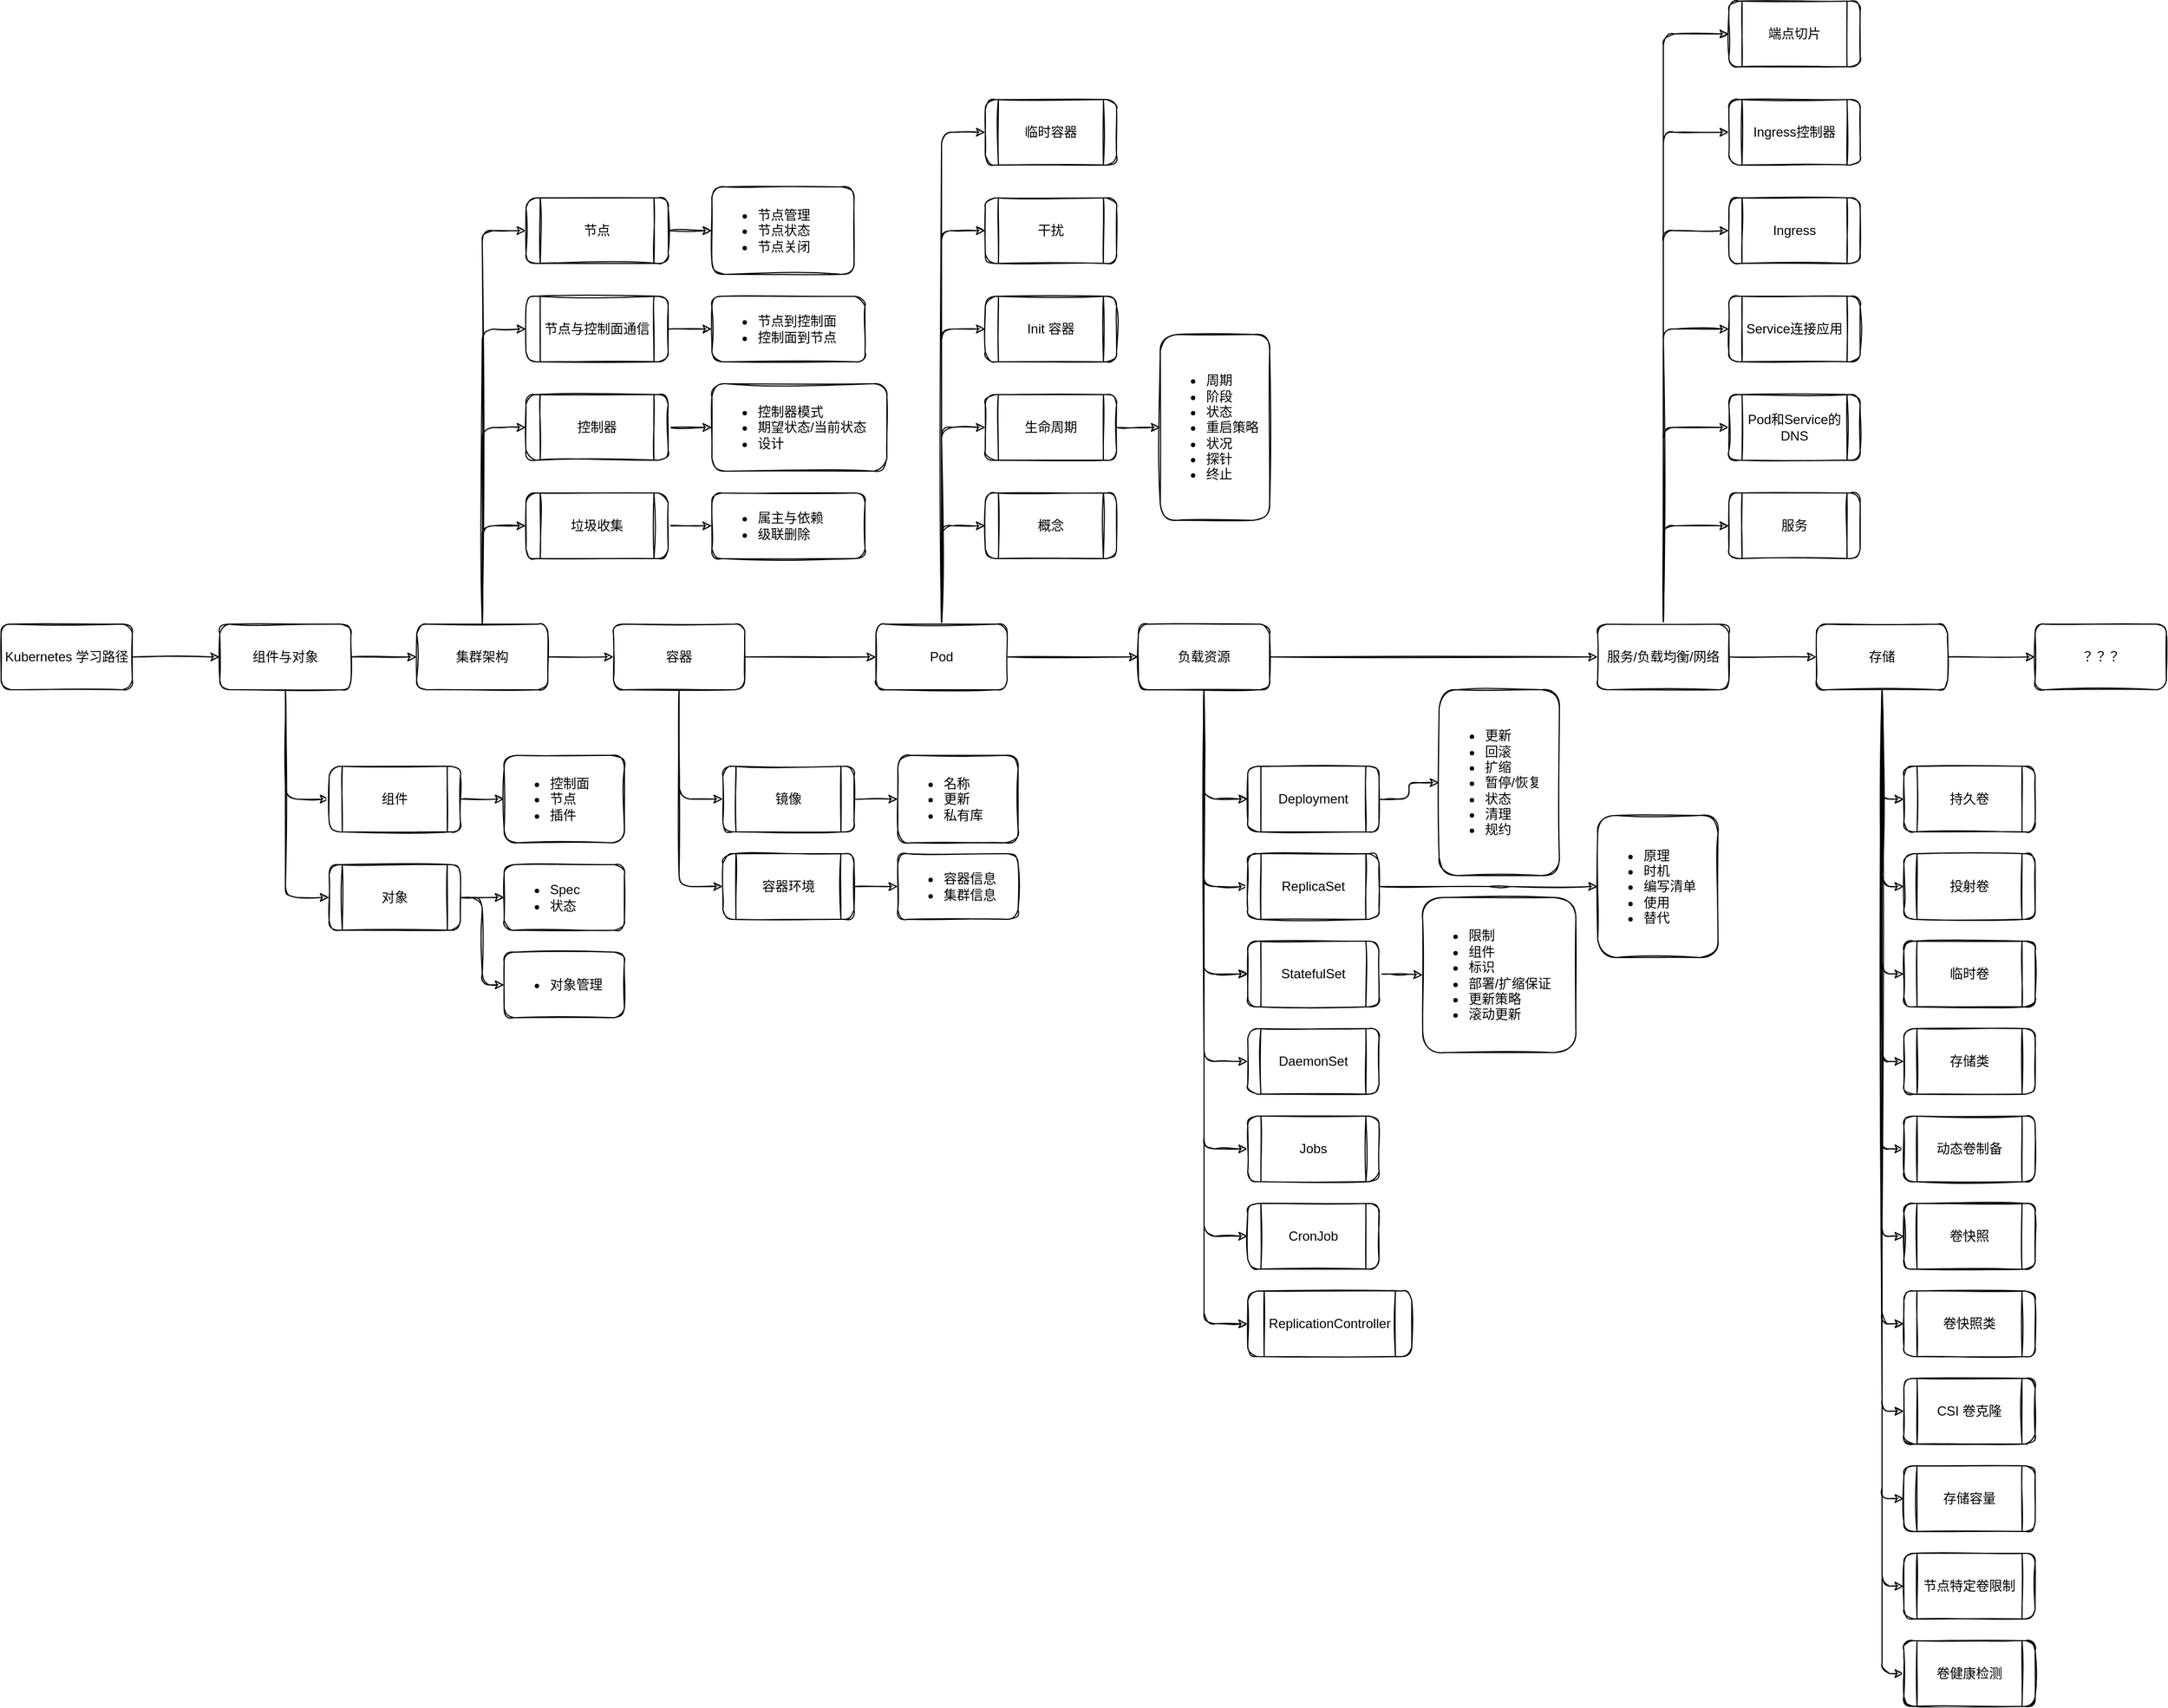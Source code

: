 <mxfile>
    <diagram id="tqF3wzndgXf5_t41VFMr" name="Page-1">
        <mxGraphModel dx="2748" dy="2760" grid="1" gridSize="10" guides="1" tooltips="1" connect="1" arrows="1" fold="1" page="1" pageScale="1" pageWidth="850" pageHeight="1100" math="0" shadow="0">
            <root>
                <mxCell id="0"/>
                <mxCell id="1" parent="0"/>
                <mxCell id="7" value="" style="edgeStyle=none;html=1;sketch=1;" parent="1" source="4" target="6" edge="1">
                    <mxGeometry relative="1" as="geometry"/>
                </mxCell>
                <mxCell id="4" value="Kubernetes 学习路径" style="rounded=1;whiteSpace=wrap;html=1;sketch=1;" parent="1" vertex="1">
                    <mxGeometry x="20" y="520" width="120" height="60" as="geometry"/>
                </mxCell>
                <mxCell id="9" value="" style="edgeStyle=none;html=1;sketch=1;" parent="1" source="6" target="8" edge="1">
                    <mxGeometry relative="1" as="geometry"/>
                </mxCell>
                <mxCell id="13" value="" style="edgeStyle=orthogonalEdgeStyle;html=1;entryX=0;entryY=0.5;entryDx=0;entryDy=0;sketch=1;" parent="1" source="6" target="12" edge="1">
                    <mxGeometry relative="1" as="geometry"/>
                </mxCell>
                <mxCell id="6" value="组件与对象" style="whiteSpace=wrap;html=1;rounded=1;sketch=1;" parent="1" vertex="1">
                    <mxGeometry x="220" y="520" width="120" height="60" as="geometry"/>
                </mxCell>
                <mxCell id="17" value="" style="edgeStyle=orthogonalEdgeStyle;html=1;sketch=1;" parent="1" source="8" target="16" edge="1">
                    <mxGeometry relative="1" as="geometry"/>
                </mxCell>
                <mxCell id="39" style="edgeStyle=orthogonalEdgeStyle;sketch=1;html=1;entryX=0;entryY=0.5;entryDx=0;entryDy=0;" parent="1" source="8" target="36" edge="1">
                    <mxGeometry relative="1" as="geometry"/>
                </mxCell>
                <mxCell id="43" style="edgeStyle=orthogonalEdgeStyle;sketch=1;html=1;entryX=0;entryY=0.5;entryDx=0;entryDy=0;" parent="1" source="8" target="41" edge="1">
                    <mxGeometry relative="1" as="geometry"/>
                </mxCell>
                <mxCell id="8" value="集群架构" style="whiteSpace=wrap;html=1;rounded=1;sketch=1;" parent="1" vertex="1">
                    <mxGeometry x="400" y="520" width="120" height="60" as="geometry"/>
                </mxCell>
                <mxCell id="12" value="组件" style="shape=process;whiteSpace=wrap;html=1;backgroundOutline=1;rounded=1;sketch=1;" parent="1" vertex="1">
                    <mxGeometry x="320" y="650" width="120" height="60" as="geometry"/>
                </mxCell>
                <mxCell id="14" value="" style="edgeStyle=orthogonalEdgeStyle;html=1;entryX=0;entryY=0.5;entryDx=0;entryDy=0;exitX=0.5;exitY=1;exitDx=0;exitDy=0;sketch=1;" parent="1" source="6" target="15" edge="1">
                    <mxGeometry relative="1" as="geometry">
                        <mxPoint x="290" y="590" as="sourcePoint"/>
                        <Array as="points">
                            <mxPoint x="280" y="770"/>
                        </Array>
                    </mxGeometry>
                </mxCell>
                <mxCell id="21" style="edgeStyle=orthogonalEdgeStyle;html=1;sketch=1;" parent="1" source="15" target="20" edge="1">
                    <mxGeometry relative="1" as="geometry"/>
                </mxCell>
                <mxCell id="15" value="对象" style="shape=process;whiteSpace=wrap;html=1;backgroundOutline=1;rounded=1;sketch=1;" parent="1" vertex="1">
                    <mxGeometry x="320" y="740" width="120" height="60" as="geometry"/>
                </mxCell>
                <mxCell id="46" value="" style="edgeStyle=orthogonalEdgeStyle;sketch=1;html=1;entryX=0;entryY=0.5;entryDx=0;entryDy=0;" parent="1" source="16" target="45" edge="1">
                    <mxGeometry relative="1" as="geometry">
                        <Array as="points">
                            <mxPoint x="640" y="680"/>
                        </Array>
                    </mxGeometry>
                </mxCell>
                <mxCell id="52" value="" style="edgeStyle=orthogonalEdgeStyle;sketch=1;html=1;" parent="1" source="16" target="51" edge="1">
                    <mxGeometry relative="1" as="geometry"/>
                </mxCell>
                <mxCell id="16" value="容器" style="whiteSpace=wrap;html=1;rounded=1;sketch=1;" parent="1" vertex="1">
                    <mxGeometry x="580" y="520" width="120" height="60" as="geometry"/>
                </mxCell>
                <mxCell id="20" value="&lt;ul&gt;&lt;li&gt;Spec&lt;/li&gt;&lt;li&gt;状态&lt;/li&gt;&lt;/ul&gt;" style="text;strokeColor=default;fillColor=none;html=1;whiteSpace=wrap;verticalAlign=middle;overflow=hidden;rounded=1;sketch=1;" parent="1" vertex="1">
                    <mxGeometry x="480" y="740" width="110" height="60" as="geometry"/>
                </mxCell>
                <mxCell id="22" style="edgeStyle=orthogonalEdgeStyle;html=1;exitX=1;exitY=0.5;exitDx=0;exitDy=0;sketch=1;entryX=0;entryY=0.5;entryDx=0;entryDy=0;" parent="1" source="15" target="23" edge="1">
                    <mxGeometry relative="1" as="geometry">
                        <mxPoint x="440" y="870" as="sourcePoint"/>
                        <Array as="points">
                            <mxPoint x="460" y="770"/>
                            <mxPoint x="460" y="850"/>
                        </Array>
                    </mxGeometry>
                </mxCell>
                <mxCell id="23" value="&lt;ul&gt;&lt;li&gt;对象管理&lt;/li&gt;&lt;/ul&gt;" style="text;strokeColor=default;fillColor=none;html=1;whiteSpace=wrap;verticalAlign=middle;overflow=hidden;rounded=1;sketch=1;" parent="1" vertex="1">
                    <mxGeometry x="480" y="820" width="110" height="60" as="geometry"/>
                </mxCell>
                <mxCell id="24" style="edgeStyle=orthogonalEdgeStyle;html=1;sketch=1;exitX=1;exitY=0.5;exitDx=0;exitDy=0;" parent="1" source="12" target="25" edge="1">
                    <mxGeometry relative="1" as="geometry">
                        <mxPoint x="460" y="700" as="sourcePoint"/>
                    </mxGeometry>
                </mxCell>
                <mxCell id="25" value="&lt;ul&gt;&lt;li&gt;控制面&lt;/li&gt;&lt;li&gt;节点&lt;/li&gt;&lt;li&gt;插件&lt;/li&gt;&lt;/ul&gt;" style="text;strokeColor=default;fillColor=none;html=1;whiteSpace=wrap;verticalAlign=middle;overflow=hidden;rounded=1;sketch=1;" parent="1" vertex="1">
                    <mxGeometry x="480" y="640" width="110" height="80" as="geometry"/>
                </mxCell>
                <mxCell id="26" value="" style="edgeStyle=orthogonalEdgeStyle;html=1;entryX=0;entryY=0.5;entryDx=0;entryDy=0;sketch=1;" parent="1" source="8" target="27" edge="1">
                    <mxGeometry relative="1" as="geometry">
                        <mxPoint x="480.0" y="150" as="sourcePoint"/>
                    </mxGeometry>
                </mxCell>
                <mxCell id="27" value="节点" style="shape=process;whiteSpace=wrap;html=1;backgroundOutline=1;rounded=1;sketch=1;" parent="1" vertex="1">
                    <mxGeometry x="500" y="130" width="130" height="60" as="geometry"/>
                </mxCell>
                <mxCell id="28" value="" style="edgeStyle=orthogonalEdgeStyle;html=1;entryX=0;entryY=0.5;entryDx=0;entryDy=0;exitX=0.5;exitY=0;exitDx=0;exitDy=0;sketch=1;" parent="1" source="8" target="30" edge="1">
                    <mxGeometry relative="1" as="geometry">
                        <mxPoint x="480" y="150" as="sourcePoint"/>
                        <Array as="points">
                            <mxPoint x="460" y="340"/>
                        </Array>
                    </mxGeometry>
                </mxCell>
                <mxCell id="29" style="edgeStyle=orthogonalEdgeStyle;html=1;sketch=1;" parent="1" source="30" target="31" edge="1">
                    <mxGeometry relative="1" as="geometry"/>
                </mxCell>
                <mxCell id="30" value="控制器" style="shape=process;whiteSpace=wrap;html=1;backgroundOutline=1;rounded=1;sketch=1;" parent="1" vertex="1">
                    <mxGeometry x="500" y="310" width="130" height="60" as="geometry"/>
                </mxCell>
                <mxCell id="31" value="&lt;ul&gt;&lt;li&gt;控制器模式&lt;/li&gt;&lt;li&gt;期望状态/当前状态&lt;/li&gt;&lt;li&gt;设计&lt;/li&gt;&lt;/ul&gt;" style="text;strokeColor=default;fillColor=none;html=1;whiteSpace=wrap;verticalAlign=middle;overflow=hidden;rounded=1;sketch=1;" parent="1" vertex="1">
                    <mxGeometry x="670" y="300" width="160" height="80" as="geometry"/>
                </mxCell>
                <mxCell id="34" style="edgeStyle=orthogonalEdgeStyle;html=1;sketch=1;exitX=1;exitY=0.5;exitDx=0;exitDy=0;" parent="1" source="27" target="35" edge="1">
                    <mxGeometry relative="1" as="geometry">
                        <mxPoint x="660" y="180" as="sourcePoint"/>
                    </mxGeometry>
                </mxCell>
                <mxCell id="35" value="&lt;ul&gt;&lt;li&gt;节点管理&lt;/li&gt;&lt;li&gt;节点状态&lt;/li&gt;&lt;li&gt;节点关闭&lt;/li&gt;&lt;/ul&gt;" style="text;strokeColor=default;fillColor=none;html=1;whiteSpace=wrap;verticalAlign=middle;overflow=hidden;rounded=1;sketch=1;" parent="1" vertex="1">
                    <mxGeometry x="670" y="120" width="130" height="80" as="geometry"/>
                </mxCell>
                <mxCell id="36" value="节点与控制面通信" style="shape=process;whiteSpace=wrap;html=1;backgroundOutline=1;rounded=1;sketch=1;" parent="1" vertex="1">
                    <mxGeometry x="500" y="220" width="130" height="60" as="geometry"/>
                </mxCell>
                <mxCell id="37" style="edgeStyle=orthogonalEdgeStyle;html=1;sketch=1;exitX=1;exitY=0.5;exitDx=0;exitDy=0;" parent="1" source="36" target="38" edge="1">
                    <mxGeometry relative="1" as="geometry">
                        <mxPoint x="660" y="270" as="sourcePoint"/>
                    </mxGeometry>
                </mxCell>
                <mxCell id="38" value="&lt;ul&gt;&lt;li&gt;节点到控制面&lt;/li&gt;&lt;li&gt;控制面到节点&lt;/li&gt;&lt;/ul&gt;" style="text;strokeColor=default;fillColor=none;html=1;whiteSpace=wrap;verticalAlign=middle;overflow=hidden;rounded=1;sketch=1;" parent="1" vertex="1">
                    <mxGeometry x="670" y="220" width="140" height="60" as="geometry"/>
                </mxCell>
                <mxCell id="40" style="edgeStyle=orthogonalEdgeStyle;html=1;sketch=1;" parent="1" source="41" target="42" edge="1">
                    <mxGeometry relative="1" as="geometry"/>
                </mxCell>
                <mxCell id="41" value="垃圾收集" style="shape=process;whiteSpace=wrap;html=1;backgroundOutline=1;rounded=1;sketch=1;" parent="1" vertex="1">
                    <mxGeometry x="500" y="400" width="130" height="60" as="geometry"/>
                </mxCell>
                <mxCell id="42" value="&lt;ul&gt;&lt;li&gt;属主与依赖&lt;/li&gt;&lt;li&gt;级联删除&lt;/li&gt;&lt;/ul&gt;" style="text;strokeColor=default;fillColor=none;html=1;whiteSpace=wrap;verticalAlign=middle;overflow=hidden;rounded=1;sketch=1;" parent="1" vertex="1">
                    <mxGeometry x="670" y="400" width="140" height="60" as="geometry"/>
                </mxCell>
                <mxCell id="45" value="镜像" style="shape=process;whiteSpace=wrap;html=1;backgroundOutline=1;rounded=1;sketch=1;" parent="1" vertex="1">
                    <mxGeometry x="680" y="650" width="120" height="60" as="geometry"/>
                </mxCell>
                <mxCell id="47" value="" style="edgeStyle=orthogonalEdgeStyle;sketch=1;html=1;entryX=0;entryY=0.5;entryDx=0;entryDy=0;exitX=0.5;exitY=1;exitDx=0;exitDy=0;" parent="1" source="16" target="48" edge="1">
                    <mxGeometry relative="1" as="geometry">
                        <mxPoint x="680" y="660" as="sourcePoint"/>
                        <Array as="points">
                            <mxPoint x="640" y="760"/>
                        </Array>
                    </mxGeometry>
                </mxCell>
                <mxCell id="48" value="容器环境" style="shape=process;whiteSpace=wrap;html=1;backgroundOutline=1;rounded=1;sketch=1;" parent="1" vertex="1">
                    <mxGeometry x="680" y="730" width="120" height="60" as="geometry"/>
                </mxCell>
                <mxCell id="54" value="" style="edgeStyle=orthogonalEdgeStyle;sketch=1;html=1;" parent="1" source="51" target="53" edge="1">
                    <mxGeometry relative="1" as="geometry"/>
                </mxCell>
                <mxCell id="60" value="" style="edgeStyle=orthogonalEdgeStyle;sketch=1;html=1;entryX=0;entryY=0.5;entryDx=0;entryDy=0;" parent="1" source="51" target="59" edge="1">
                    <mxGeometry relative="1" as="geometry"/>
                </mxCell>
                <mxCell id="62" style="edgeStyle=orthogonalEdgeStyle;sketch=1;html=1;exitX=0.5;exitY=0;exitDx=0;exitDy=0;entryX=0;entryY=0.5;entryDx=0;entryDy=0;" parent="1" source="51" target="61" edge="1">
                    <mxGeometry relative="1" as="geometry"/>
                </mxCell>
                <mxCell id="66" style="edgeStyle=orthogonalEdgeStyle;sketch=1;html=1;exitX=0.5;exitY=0;exitDx=0;exitDy=0;entryX=0;entryY=0.5;entryDx=0;entryDy=0;" parent="1" source="51" target="63" edge="1">
                    <mxGeometry relative="1" as="geometry"/>
                </mxCell>
                <mxCell id="67" style="edgeStyle=orthogonalEdgeStyle;sketch=1;html=1;entryX=0;entryY=0.5;entryDx=0;entryDy=0;" parent="1" source="51" target="64" edge="1">
                    <mxGeometry relative="1" as="geometry"/>
                </mxCell>
                <mxCell id="68" style="edgeStyle=orthogonalEdgeStyle;sketch=1;html=1;entryX=0;entryY=0.5;entryDx=0;entryDy=0;" parent="1" source="51" target="65" edge="1">
                    <mxGeometry relative="1" as="geometry"/>
                </mxCell>
                <mxCell id="51" value="Pod" style="whiteSpace=wrap;html=1;rounded=1;sketch=1;" parent="1" vertex="1">
                    <mxGeometry x="820" y="520" width="120" height="60" as="geometry"/>
                </mxCell>
                <mxCell id="72" value="" style="edgeStyle=orthogonalEdgeStyle;sketch=1;html=1;entryX=0;entryY=0.5;entryDx=0;entryDy=0;" parent="1" source="53" target="71" edge="1">
                    <mxGeometry relative="1" as="geometry"/>
                </mxCell>
                <mxCell id="79" style="edgeStyle=orthogonalEdgeStyle;sketch=1;html=1;entryX=0;entryY=0.5;entryDx=0;entryDy=0;" parent="1" source="53" target="73" edge="1">
                    <mxGeometry relative="1" as="geometry"/>
                </mxCell>
                <mxCell id="80" style="edgeStyle=orthogonalEdgeStyle;sketch=1;html=1;entryX=0;entryY=0.5;entryDx=0;entryDy=0;" parent="1" source="53" target="74" edge="1">
                    <mxGeometry relative="1" as="geometry"/>
                </mxCell>
                <mxCell id="81" style="edgeStyle=orthogonalEdgeStyle;sketch=1;html=1;entryX=0;entryY=0.5;entryDx=0;entryDy=0;" parent="1" source="53" target="75" edge="1">
                    <mxGeometry relative="1" as="geometry"/>
                </mxCell>
                <mxCell id="82" style="edgeStyle=orthogonalEdgeStyle;sketch=1;html=1;entryX=0;entryY=0.5;entryDx=0;entryDy=0;" parent="1" source="53" target="76" edge="1">
                    <mxGeometry relative="1" as="geometry"/>
                </mxCell>
                <mxCell id="83" style="edgeStyle=orthogonalEdgeStyle;sketch=1;html=1;entryX=0;entryY=0.5;entryDx=0;entryDy=0;" parent="1" source="53" target="77" edge="1">
                    <mxGeometry relative="1" as="geometry"/>
                </mxCell>
                <mxCell id="84" style="edgeStyle=orthogonalEdgeStyle;sketch=1;html=1;entryX=0;entryY=0.5;entryDx=0;entryDy=0;" parent="1" source="53" target="78" edge="1">
                    <mxGeometry relative="1" as="geometry"/>
                </mxCell>
                <mxCell id="86" value="" style="edgeStyle=orthogonalEdgeStyle;sketch=1;html=1;" parent="1" source="53" target="85" edge="1">
                    <mxGeometry relative="1" as="geometry"/>
                </mxCell>
                <mxCell id="53" value="负载资源" style="whiteSpace=wrap;html=1;rounded=1;sketch=1;" parent="1" vertex="1">
                    <mxGeometry x="1060" y="520" width="120" height="60" as="geometry"/>
                </mxCell>
                <mxCell id="55" style="edgeStyle=orthogonalEdgeStyle;html=1;sketch=1;exitX=1;exitY=0.5;exitDx=0;exitDy=0;" parent="1" source="45" target="56" edge="1">
                    <mxGeometry relative="1" as="geometry">
                        <mxPoint x="810" y="700" as="sourcePoint"/>
                    </mxGeometry>
                </mxCell>
                <mxCell id="56" value="&lt;ul&gt;&lt;li&gt;名称&lt;/li&gt;&lt;li&gt;更新&lt;/li&gt;&lt;li&gt;私有库&lt;/li&gt;&lt;/ul&gt;" style="text;strokeColor=default;fillColor=none;html=1;whiteSpace=wrap;verticalAlign=middle;overflow=hidden;rounded=1;sketch=1;" parent="1" vertex="1">
                    <mxGeometry x="840" y="640" width="110" height="80" as="geometry"/>
                </mxCell>
                <mxCell id="57" style="edgeStyle=orthogonalEdgeStyle;html=1;sketch=1;exitX=1;exitY=0.5;exitDx=0;exitDy=0;" parent="1" source="48" target="58" edge="1">
                    <mxGeometry relative="1" as="geometry">
                        <mxPoint x="810" y="780" as="sourcePoint"/>
                    </mxGeometry>
                </mxCell>
                <mxCell id="58" value="&lt;ul&gt;&lt;li&gt;容器信息&lt;/li&gt;&lt;li&gt;集群信息&lt;/li&gt;&lt;/ul&gt;" style="text;strokeColor=default;fillColor=none;html=1;whiteSpace=wrap;verticalAlign=middle;overflow=hidden;rounded=1;sketch=1;" parent="1" vertex="1">
                    <mxGeometry x="840" y="730" width="110" height="60" as="geometry"/>
                </mxCell>
                <mxCell id="59" value="概念" style="shape=process;whiteSpace=wrap;html=1;backgroundOutline=1;rounded=1;sketch=1;" parent="1" vertex="1">
                    <mxGeometry x="920" y="400" width="120" height="60" as="geometry"/>
                </mxCell>
                <mxCell id="70" style="edgeStyle=orthogonalEdgeStyle;sketch=1;html=1;entryX=0;entryY=0.5;entryDx=0;entryDy=0;" parent="1" source="61" target="69" edge="1">
                    <mxGeometry relative="1" as="geometry"/>
                </mxCell>
                <mxCell id="61" value="生命周期" style="shape=process;whiteSpace=wrap;html=1;backgroundOutline=1;rounded=1;sketch=1;" parent="1" vertex="1">
                    <mxGeometry x="920" y="310" width="120" height="60" as="geometry"/>
                </mxCell>
                <mxCell id="63" value="Init 容器" style="shape=process;whiteSpace=wrap;html=1;backgroundOutline=1;rounded=1;sketch=1;" parent="1" vertex="1">
                    <mxGeometry x="920" y="220" width="120" height="60" as="geometry"/>
                </mxCell>
                <mxCell id="64" value="干扰" style="shape=process;whiteSpace=wrap;html=1;backgroundOutline=1;rounded=1;sketch=1;" parent="1" vertex="1">
                    <mxGeometry x="920" y="130" width="120" height="60" as="geometry"/>
                </mxCell>
                <mxCell id="65" value="临时容器" style="shape=process;whiteSpace=wrap;html=1;backgroundOutline=1;rounded=1;sketch=1;" parent="1" vertex="1">
                    <mxGeometry x="920" y="40" width="120" height="60" as="geometry"/>
                </mxCell>
                <mxCell id="69" value="&lt;ul&gt;&lt;li&gt;周期&lt;/li&gt;&lt;li&gt;阶段&lt;/li&gt;&lt;li&gt;状态&lt;/li&gt;&lt;li&gt;重启策略&lt;/li&gt;&lt;li&gt;状况&lt;/li&gt;&lt;li&gt;探针&lt;/li&gt;&lt;li&gt;终止&lt;/li&gt;&lt;/ul&gt;" style="text;strokeColor=default;fillColor=none;html=1;whiteSpace=wrap;verticalAlign=middle;overflow=hidden;rounded=1;sketch=1;" parent="1" vertex="1">
                    <mxGeometry x="1080" y="255" width="100" height="170" as="geometry"/>
                </mxCell>
                <mxCell id="88" style="edgeStyle=orthogonalEdgeStyle;sketch=1;html=1;entryX=0;entryY=0.5;entryDx=0;entryDy=0;" parent="1" source="71" target="87" edge="1">
                    <mxGeometry relative="1" as="geometry">
                        <mxPoint x="1350" y="680.087" as="targetPoint"/>
                    </mxGeometry>
                </mxCell>
                <mxCell id="71" value="Deployment" style="shape=process;whiteSpace=wrap;html=1;backgroundOutline=1;rounded=1;sketch=1;" parent="1" vertex="1">
                    <mxGeometry x="1160" y="650" width="120" height="60" as="geometry"/>
                </mxCell>
                <mxCell id="90" style="edgeStyle=orthogonalEdgeStyle;sketch=1;html=1;exitX=1;exitY=0.5;exitDx=0;exitDy=0;entryX=0;entryY=0.5;entryDx=0;entryDy=0;" parent="1" source="73" target="89" edge="1">
                    <mxGeometry relative="1" as="geometry">
                        <Array as="points">
                            <mxPoint x="1390" y="760"/>
                            <mxPoint x="1390" y="760"/>
                        </Array>
                    </mxGeometry>
                </mxCell>
                <mxCell id="73" value="ReplicaSet" style="shape=process;whiteSpace=wrap;html=1;backgroundOutline=1;rounded=1;sketch=1;" parent="1" vertex="1">
                    <mxGeometry x="1160" y="730" width="120" height="60" as="geometry"/>
                </mxCell>
                <mxCell id="92" style="edgeStyle=orthogonalEdgeStyle;sketch=1;html=1;entryX=0;entryY=0.5;entryDx=0;entryDy=0;" parent="1" source="74" target="91" edge="1">
                    <mxGeometry relative="1" as="geometry"/>
                </mxCell>
                <mxCell id="74" value="StatefulSet" style="shape=process;whiteSpace=wrap;html=1;backgroundOutline=1;rounded=1;sketch=1;" parent="1" vertex="1">
                    <mxGeometry x="1160" y="810" width="120" height="60" as="geometry"/>
                </mxCell>
                <mxCell id="75" value="DaemonSet" style="shape=process;whiteSpace=wrap;html=1;backgroundOutline=1;rounded=1;sketch=1;" parent="1" vertex="1">
                    <mxGeometry x="1160" y="890" width="120" height="60" as="geometry"/>
                </mxCell>
                <mxCell id="76" value="Jobs" style="shape=process;whiteSpace=wrap;html=1;backgroundOutline=1;rounded=1;sketch=1;" parent="1" vertex="1">
                    <mxGeometry x="1160" y="970" width="120" height="60" as="geometry"/>
                </mxCell>
                <mxCell id="77" value="CronJob" style="shape=process;whiteSpace=wrap;html=1;backgroundOutline=1;rounded=1;sketch=1;" parent="1" vertex="1">
                    <mxGeometry x="1160" y="1050" width="120" height="60" as="geometry"/>
                </mxCell>
                <mxCell id="78" value="ReplicationController" style="shape=process;whiteSpace=wrap;html=1;backgroundOutline=1;rounded=1;sketch=1;" parent="1" vertex="1">
                    <mxGeometry x="1160" y="1130" width="150" height="60" as="geometry"/>
                </mxCell>
                <mxCell id="94" value="" style="edgeStyle=none;html=1;sketch=1;" edge="1" parent="1" source="85" target="93">
                    <mxGeometry relative="1" as="geometry"/>
                </mxCell>
                <mxCell id="128" value="" style="edgeStyle=orthogonalEdgeStyle;sketch=1;html=1;entryX=0;entryY=0.5;entryDx=0;entryDy=0;" edge="1" parent="1" source="85" target="127">
                    <mxGeometry relative="1" as="geometry"/>
                </mxCell>
                <mxCell id="134" style="edgeStyle=orthogonalEdgeStyle;sketch=1;html=1;entryX=0;entryY=0.5;entryDx=0;entryDy=0;" edge="1" parent="1" source="85" target="129">
                    <mxGeometry relative="1" as="geometry"/>
                </mxCell>
                <mxCell id="135" style="edgeStyle=orthogonalEdgeStyle;sketch=1;html=1;entryX=0;entryY=0.5;entryDx=0;entryDy=0;" edge="1" parent="1" source="85" target="130">
                    <mxGeometry relative="1" as="geometry"/>
                </mxCell>
                <mxCell id="136" style="edgeStyle=orthogonalEdgeStyle;sketch=1;html=1;entryX=0;entryY=0.5;entryDx=0;entryDy=0;" edge="1" parent="1" source="85" target="131">
                    <mxGeometry relative="1" as="geometry"/>
                </mxCell>
                <mxCell id="137" style="edgeStyle=orthogonalEdgeStyle;sketch=1;html=1;entryX=0;entryY=0.5;entryDx=0;entryDy=0;" edge="1" parent="1" source="85" target="132">
                    <mxGeometry relative="1" as="geometry"/>
                </mxCell>
                <mxCell id="138" style="edgeStyle=orthogonalEdgeStyle;sketch=1;html=1;entryX=0;entryY=0.5;entryDx=0;entryDy=0;" edge="1" parent="1" source="85" target="133">
                    <mxGeometry relative="1" as="geometry"/>
                </mxCell>
                <mxCell id="85" value="服务/负载均衡/网络" style="whiteSpace=wrap;html=1;rounded=1;sketch=1;" parent="1" vertex="1">
                    <mxGeometry x="1480" y="520" width="120" height="60" as="geometry"/>
                </mxCell>
                <mxCell id="87" value="&lt;ul&gt;&lt;li&gt;更新&lt;/li&gt;&lt;li&gt;回滚&lt;/li&gt;&lt;li&gt;扩缩&lt;/li&gt;&lt;li&gt;暂停/恢复&lt;/li&gt;&lt;li&gt;状态&lt;/li&gt;&lt;li&gt;清理&lt;/li&gt;&lt;li&gt;规约&lt;/li&gt;&lt;/ul&gt;" style="text;strokeColor=default;fillColor=none;html=1;whiteSpace=wrap;verticalAlign=middle;overflow=hidden;rounded=1;sketch=1;" parent="1" vertex="1">
                    <mxGeometry x="1335" y="580" width="110" height="170" as="geometry"/>
                </mxCell>
                <mxCell id="89" value="&lt;ul&gt;&lt;li&gt;原理&lt;/li&gt;&lt;li&gt;时机&lt;/li&gt;&lt;li&gt;编写清单&lt;/li&gt;&lt;li&gt;使用&lt;/li&gt;&lt;li&gt;替代&lt;/li&gt;&lt;/ul&gt;" style="text;strokeColor=default;fillColor=none;html=1;whiteSpace=wrap;verticalAlign=middle;overflow=hidden;rounded=1;sketch=1;" parent="1" vertex="1">
                    <mxGeometry x="1480" y="695" width="110" height="130" as="geometry"/>
                </mxCell>
                <mxCell id="91" value="&lt;ul&gt;&lt;li&gt;限制&lt;/li&gt;&lt;li&gt;组件&lt;/li&gt;&lt;li&gt;标识&lt;/li&gt;&lt;li&gt;部署/扩缩保证&lt;br&gt;&lt;/li&gt;&lt;li&gt;更新策略&lt;/li&gt;&lt;li&gt;滚动更新&lt;/li&gt;&lt;/ul&gt;" style="text;strokeColor=default;fillColor=none;html=1;whiteSpace=wrap;verticalAlign=middle;overflow=hidden;rounded=1;sketch=1;" parent="1" vertex="1">
                    <mxGeometry x="1320" y="770" width="140" height="141.88" as="geometry"/>
                </mxCell>
                <mxCell id="96" value="" style="edgeStyle=none;html=1;sketch=1;" edge="1" parent="1" source="93" target="95">
                    <mxGeometry relative="1" as="geometry"/>
                </mxCell>
                <mxCell id="100" value="" style="edgeStyle=orthogonalEdgeStyle;html=1;entryX=0;entryY=0.5;entryDx=0;entryDy=0;sketch=1;" edge="1" parent="1" source="93" target="99">
                    <mxGeometry relative="1" as="geometry"/>
                </mxCell>
                <mxCell id="101" style="edgeStyle=orthogonalEdgeStyle;sketch=1;html=1;entryX=0;entryY=0.5;entryDx=0;entryDy=0;" edge="1" parent="1" source="93" target="102">
                    <mxGeometry relative="1" as="geometry">
                        <mxPoint x="1740" y="800" as="targetPoint"/>
                    </mxGeometry>
                </mxCell>
                <mxCell id="120" style="edgeStyle=orthogonalEdgeStyle;sketch=1;html=1;entryX=0;entryY=0.5;entryDx=0;entryDy=0;" edge="1" parent="1" source="93" target="113">
                    <mxGeometry relative="1" as="geometry"/>
                </mxCell>
                <mxCell id="121" style="edgeStyle=orthogonalEdgeStyle;sketch=1;html=1;entryX=0;entryY=0.5;entryDx=0;entryDy=0;" edge="1" parent="1" source="93" target="115">
                    <mxGeometry relative="1" as="geometry"/>
                </mxCell>
                <mxCell id="122" style="edgeStyle=orthogonalEdgeStyle;sketch=1;html=1;entryX=0;entryY=0.5;entryDx=0;entryDy=0;" edge="1" parent="1" source="93" target="116">
                    <mxGeometry relative="1" as="geometry"/>
                </mxCell>
                <mxCell id="125" style="edgeStyle=orthogonalEdgeStyle;sketch=1;html=1;entryX=0;entryY=0.5;entryDx=0;entryDy=0;" edge="1" parent="1" source="93" target="117">
                    <mxGeometry relative="1" as="geometry"/>
                </mxCell>
                <mxCell id="126" style="edgeStyle=orthogonalEdgeStyle;sketch=1;html=1;entryX=0;entryY=0.5;entryDx=0;entryDy=0;" edge="1" parent="1" source="93" target="119">
                    <mxGeometry relative="1" as="geometry"/>
                </mxCell>
                <mxCell id="93" value="存储" style="whiteSpace=wrap;html=1;rounded=1;sketch=1;" vertex="1" parent="1">
                    <mxGeometry x="1680" y="520" width="120" height="60" as="geometry"/>
                </mxCell>
                <mxCell id="95" value="？？？" style="whiteSpace=wrap;html=1;rounded=1;sketch=1;" vertex="1" parent="1">
                    <mxGeometry x="1880" y="520" width="120" height="60" as="geometry"/>
                </mxCell>
                <mxCell id="99" value="持久卷" style="shape=process;whiteSpace=wrap;html=1;backgroundOutline=1;rounded=1;sketch=1;" vertex="1" parent="1">
                    <mxGeometry x="1760" y="650" width="120" height="60" as="geometry"/>
                </mxCell>
                <mxCell id="102" value="投射卷" style="shape=process;whiteSpace=wrap;html=1;backgroundOutline=1;rounded=1;sketch=1;" vertex="1" parent="1">
                    <mxGeometry x="1760" y="730" width="120" height="60" as="geometry"/>
                </mxCell>
                <mxCell id="103" style="edgeStyle=orthogonalEdgeStyle;sketch=1;html=1;entryX=0;entryY=0.5;entryDx=0;entryDy=0;exitX=0.5;exitY=1;exitDx=0;exitDy=0;" edge="1" parent="1" target="104" source="93">
                    <mxGeometry relative="1" as="geometry">
                        <mxPoint x="1740" y="880" as="targetPoint"/>
                        <mxPoint x="1740" y="660" as="sourcePoint"/>
                        <Array as="points">
                            <mxPoint x="1740" y="840"/>
                        </Array>
                    </mxGeometry>
                </mxCell>
                <mxCell id="104" value="持久卷" style="shape=process;whiteSpace=wrap;html=1;backgroundOutline=1;rounded=1;sketch=1;" vertex="1" parent="1">
                    <mxGeometry x="1760" y="810" width="120" height="60" as="geometry"/>
                </mxCell>
                <mxCell id="105" value="临时卷" style="shape=process;whiteSpace=wrap;html=1;backgroundOutline=1;rounded=1;sketch=1;" vertex="1" parent="1">
                    <mxGeometry x="1760" y="810" width="120" height="60" as="geometry"/>
                </mxCell>
                <mxCell id="106" value="" style="edgeStyle=orthogonalEdgeStyle;html=1;entryX=0;entryY=0.5;entryDx=0;entryDy=0;sketch=1;exitX=0.5;exitY=1;exitDx=0;exitDy=0;" edge="1" parent="1" target="108" source="93">
                    <mxGeometry relative="1" as="geometry">
                        <mxPoint x="1740" y="820" as="sourcePoint"/>
                        <Array as="points">
                            <mxPoint x="1740" y="920"/>
                        </Array>
                    </mxGeometry>
                </mxCell>
                <mxCell id="107" style="edgeStyle=orthogonalEdgeStyle;sketch=1;html=1;entryX=0;entryY=0.5;entryDx=0;entryDy=0;" edge="1" parent="1" target="109" source="93">
                    <mxGeometry relative="1" as="geometry">
                        <mxPoint x="1740" y="1040" as="targetPoint"/>
                        <mxPoint x="1740" y="820" as="sourcePoint"/>
                        <Array as="points">
                            <mxPoint x="1740" y="1000"/>
                        </Array>
                    </mxGeometry>
                </mxCell>
                <mxCell id="108" value="存储类" style="shape=process;whiteSpace=wrap;html=1;backgroundOutline=1;rounded=1;sketch=1;" vertex="1" parent="1">
                    <mxGeometry x="1760" y="890" width="120" height="60" as="geometry"/>
                </mxCell>
                <mxCell id="109" value="动态卷制备" style="shape=process;whiteSpace=wrap;html=1;backgroundOutline=1;rounded=1;sketch=1;" vertex="1" parent="1">
                    <mxGeometry x="1760" y="970" width="120" height="60" as="geometry"/>
                </mxCell>
                <mxCell id="110" style="edgeStyle=orthogonalEdgeStyle;sketch=1;html=1;entryX=0;entryY=0.5;entryDx=0;entryDy=0;" edge="1" parent="1" target="111">
                    <mxGeometry relative="1" as="geometry">
                        <mxPoint x="1740" y="1120" as="targetPoint"/>
                        <mxPoint x="1740" y="580" as="sourcePoint"/>
                        <Array as="points">
                            <mxPoint x="1740" y="1080"/>
                        </Array>
                    </mxGeometry>
                </mxCell>
                <mxCell id="111" value="持久卷" style="shape=process;whiteSpace=wrap;html=1;backgroundOutline=1;rounded=1;sketch=1;" vertex="1" parent="1">
                    <mxGeometry x="1760" y="1050" width="120" height="60" as="geometry"/>
                </mxCell>
                <mxCell id="112" value="卷快照" style="shape=process;whiteSpace=wrap;html=1;backgroundOutline=1;rounded=1;sketch=1;" vertex="1" parent="1">
                    <mxGeometry x="1760" y="1050" width="120" height="60" as="geometry"/>
                </mxCell>
                <mxCell id="113" value="卷快照类" style="shape=process;whiteSpace=wrap;html=1;backgroundOutline=1;rounded=1;sketch=1;" vertex="1" parent="1">
                    <mxGeometry x="1760" y="1130" width="120" height="60" as="geometry"/>
                </mxCell>
                <mxCell id="114" value="持久卷" style="shape=process;whiteSpace=wrap;html=1;backgroundOutline=1;rounded=1;sketch=1;" vertex="1" parent="1">
                    <mxGeometry x="1760" y="1210" width="120" height="60" as="geometry"/>
                </mxCell>
                <mxCell id="115" value="CSI 卷克隆" style="shape=process;whiteSpace=wrap;html=1;backgroundOutline=1;rounded=1;sketch=1;" vertex="1" parent="1">
                    <mxGeometry x="1760" y="1210" width="120" height="60" as="geometry"/>
                </mxCell>
                <mxCell id="116" value="存储容量" style="shape=process;whiteSpace=wrap;html=1;backgroundOutline=1;rounded=1;sketch=1;" vertex="1" parent="1">
                    <mxGeometry x="1760" y="1290" width="120" height="60" as="geometry"/>
                </mxCell>
                <mxCell id="117" value="节点特定卷限制" style="shape=process;whiteSpace=wrap;html=1;backgroundOutline=1;rounded=1;sketch=1;" vertex="1" parent="1">
                    <mxGeometry x="1760" y="1370" width="120" height="60" as="geometry"/>
                </mxCell>
                <mxCell id="118" value="持久卷" style="shape=process;whiteSpace=wrap;html=1;backgroundOutline=1;rounded=1;sketch=1;" vertex="1" parent="1">
                    <mxGeometry x="1760" y="1450" width="120" height="60" as="geometry"/>
                </mxCell>
                <mxCell id="119" value="卷健康检测" style="shape=process;whiteSpace=wrap;html=1;backgroundOutline=1;rounded=1;sketch=1;" vertex="1" parent="1">
                    <mxGeometry x="1760" y="1450" width="120" height="60" as="geometry"/>
                </mxCell>
                <mxCell id="127" value="服务" style="shape=process;whiteSpace=wrap;html=1;backgroundOutline=1;rounded=1;sketch=1;" vertex="1" parent="1">
                    <mxGeometry x="1600" y="400" width="120" height="60" as="geometry"/>
                </mxCell>
                <mxCell id="129" value="Pod和Service的DNS" style="shape=process;whiteSpace=wrap;html=1;backgroundOutline=1;rounded=1;sketch=1;" vertex="1" parent="1">
                    <mxGeometry x="1600" y="310" width="120" height="60" as="geometry"/>
                </mxCell>
                <mxCell id="130" value="Service连接应用" style="shape=process;whiteSpace=wrap;html=1;backgroundOutline=1;rounded=1;sketch=1;" vertex="1" parent="1">
                    <mxGeometry x="1600" y="220" width="120" height="60" as="geometry"/>
                </mxCell>
                <mxCell id="131" value="Ingress" style="shape=process;whiteSpace=wrap;html=1;backgroundOutline=1;rounded=1;sketch=1;" vertex="1" parent="1">
                    <mxGeometry x="1600" y="130" width="120" height="60" as="geometry"/>
                </mxCell>
                <mxCell id="132" value="Ingress控制器" style="shape=process;whiteSpace=wrap;html=1;backgroundOutline=1;rounded=1;sketch=1;" vertex="1" parent="1">
                    <mxGeometry x="1600" y="40" width="120" height="60" as="geometry"/>
                </mxCell>
                <mxCell id="133" value="端点切片" style="shape=process;whiteSpace=wrap;html=1;backgroundOutline=1;rounded=1;sketch=1;" vertex="1" parent="1">
                    <mxGeometry x="1600" y="-50" width="120" height="60" as="geometry"/>
                </mxCell>
            </root>
        </mxGraphModel>
    </diagram>
</mxfile>
